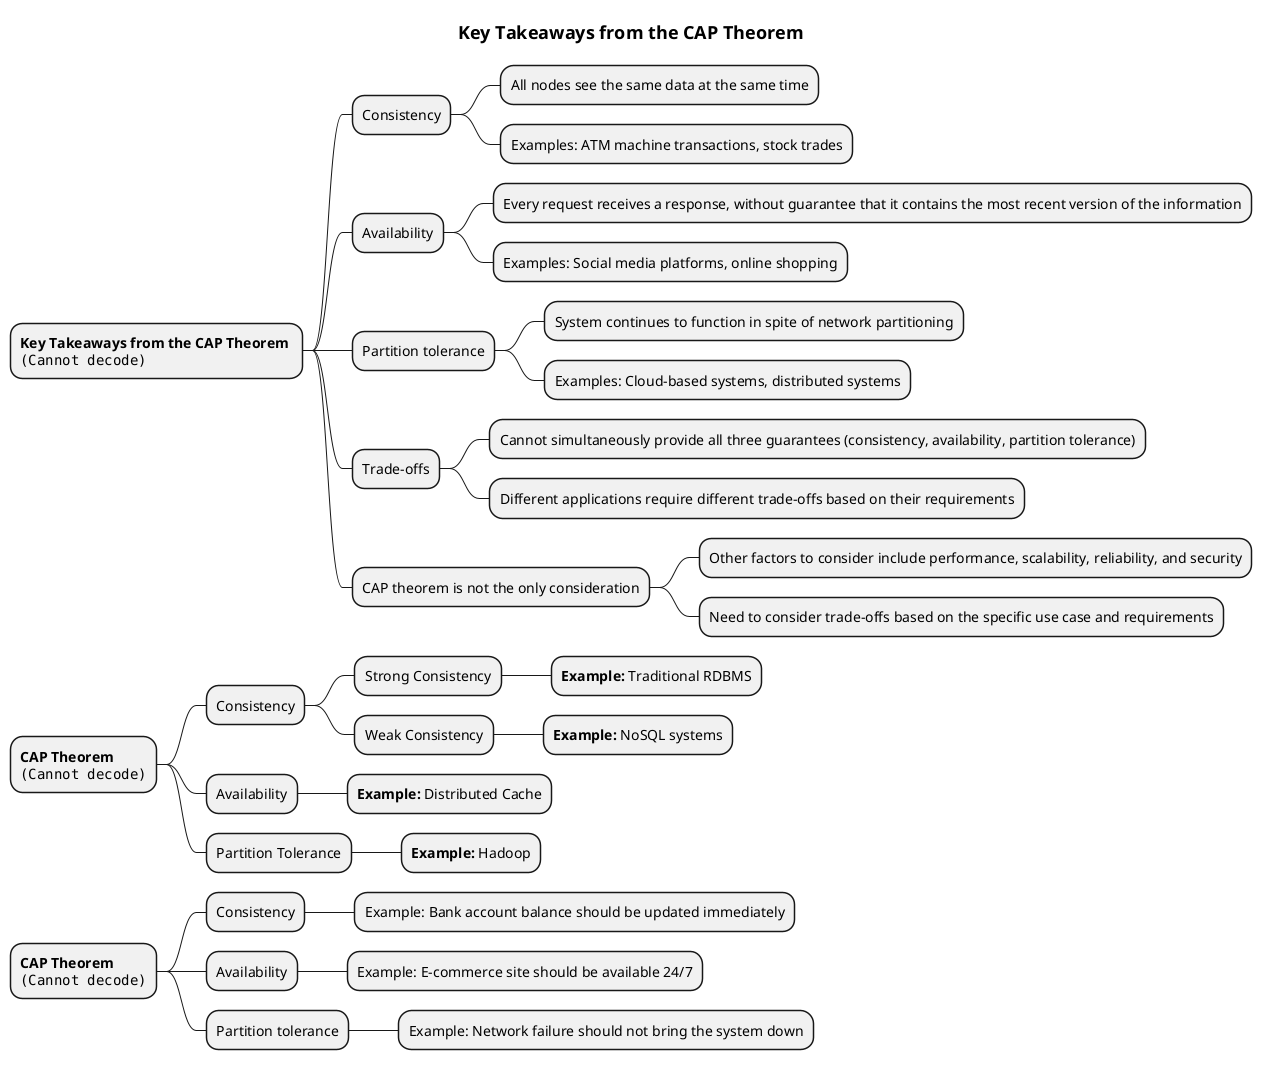 @startmindmap
title = Key Takeaways from the CAP Theorem

* **Key Takeaways from the CAP Theorem** \n<img:img_4.png>
** Consistency
*** All nodes see the same data at the same time
*** Examples: ATM machine transactions, stock trades
** Availability
*** Every request receives a response, without guarantee that it contains the most recent version of the information
*** Examples: Social media platforms, online shopping
** Partition tolerance
*** System continues to function in spite of network partitioning
*** Examples: Cloud-based systems, distributed systems
** Trade-offs
*** Cannot simultaneously provide all three guarantees (consistency, availability, partition tolerance)
*** Different applications require different trade-offs based on their requirements
** CAP theorem is not the only consideration
*** Other factors to consider include performance, scalability, reliability, and security
*** Need to consider trade-offs based on the specific use case and requirements


* **CAP Theorem** \n<img:img_4.png>
** Consistency
*** Strong Consistency
**** **Example:** Traditional RDBMS
*** Weak Consistency
**** **Example:** NoSQL systems
** Availability
*** **Example:** Distributed Cache
** Partition Tolerance
*** **Example:** Hadoop


* **CAP Theorem** \n<img:img_4.png>
** Consistency
*** Example: Bank account balance should be updated immediately
** Availability
*** Example: E-commerce site should be available 24/7
** Partition tolerance
*** Example: Network failure should not bring the system down
@endmindmap
